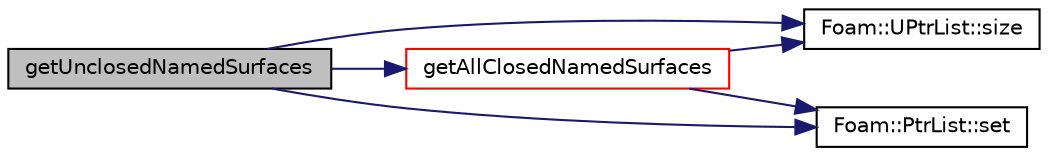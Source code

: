digraph "getUnclosedNamedSurfaces"
{
  bgcolor="transparent";
  edge [fontname="Helvetica",fontsize="10",labelfontname="Helvetica",labelfontsize="10"];
  node [fontname="Helvetica",fontsize="10",shape=record];
  rankdir="LR";
  Node1092 [label="getUnclosedNamedSurfaces",height=0.2,width=0.4,color="black", fillcolor="grey75", style="filled", fontcolor="black"];
  Node1092 -> Node1093 [color="midnightblue",fontsize="10",style="solid",fontname="Helvetica"];
  Node1093 [label="getAllClosedNamedSurfaces",height=0.2,width=0.4,color="red",URL="$a25885.html#a75aca9a3b62ef695f9c980566832cdb0",tooltip="Get indices of surfaces with a cellZone that are closed. "];
  Node1093 -> Node1094 [color="midnightblue",fontsize="10",style="solid",fontname="Helvetica"];
  Node1094 [label="Foam::UPtrList::size",height=0.2,width=0.4,color="black",URL="$a27101.html#a47b3bf30da1eb3ab8076b5fbe00e0494",tooltip="Return the number of elements in the UPtrList. "];
  Node1093 -> Node1095 [color="midnightblue",fontsize="10",style="solid",fontname="Helvetica"];
  Node1095 [label="Foam::PtrList::set",height=0.2,width=0.4,color="black",URL="$a27029.html#a2d4fe99e7a41d6359b3c1946995622a0",tooltip="Is element set. "];
  Node1092 -> Node1095 [color="midnightblue",fontsize="10",style="solid",fontname="Helvetica"];
  Node1092 -> Node1094 [color="midnightblue",fontsize="10",style="solid",fontname="Helvetica"];
}
